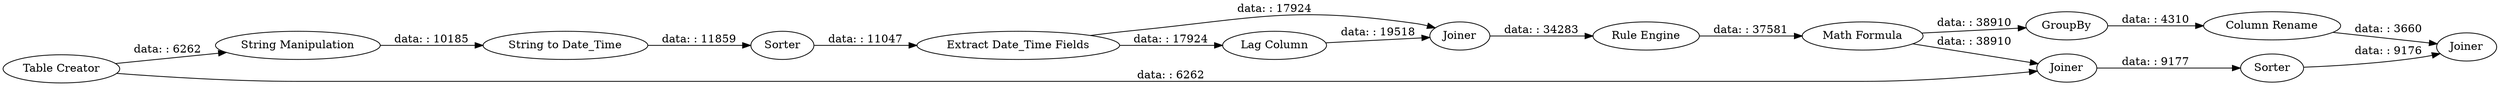 digraph {
	"8537253901080561127_22" [label=Joiner]
	"8537253901080561127_2" [label="String to Date_Time"]
	"8537253901080561127_19" [label="Column Rename"]
	"8537253901080561127_24" [label=Sorter]
	"8537253901080561127_13" [label="Rule Engine"]
	"8537253901080561127_23" [label=Sorter]
	"8537253901080561127_25" [label="Extract Date_Time Fields"]
	"8537253901080561127_3" [label="String Manipulation"]
	"8537253901080561127_7" [label="Math Formula"]
	"8537253901080561127_1" [label="Table Creator"]
	"8537253901080561127_14" [label=GroupBy]
	"8537253901080561127_21" [label=Joiner]
	"8537253901080561127_20" [label=Joiner]
	"8537253901080561127_10" [label="Lag Column"]
	"8537253901080561127_19" -> "8537253901080561127_22" [label="data: : 3660"]
	"8537253901080561127_7" -> "8537253901080561127_21" [label="data: : 38910"]
	"8537253901080561127_3" -> "8537253901080561127_2" [label="data: : 10185"]
	"8537253901080561127_2" -> "8537253901080561127_24" [label="data: : 11859"]
	"8537253901080561127_10" -> "8537253901080561127_20" [label="data: : 19518"]
	"8537253901080561127_1" -> "8537253901080561127_21" [label="data: : 6262"]
	"8537253901080561127_13" -> "8537253901080561127_7" [label="data: : 37581"]
	"8537253901080561127_23" -> "8537253901080561127_22" [label="data: : 9176"]
	"8537253901080561127_1" -> "8537253901080561127_3" [label="data: : 6262"]
	"8537253901080561127_7" -> "8537253901080561127_14" [label="data: : 38910"]
	"8537253901080561127_24" -> "8537253901080561127_25" [label="data: : 11047"]
	"8537253901080561127_25" -> "8537253901080561127_10" [label="data: : 17924"]
	"8537253901080561127_25" -> "8537253901080561127_20" [label="data: : 17924"]
	"8537253901080561127_20" -> "8537253901080561127_13" [label="data: : 34283"]
	"8537253901080561127_21" -> "8537253901080561127_23" [label="data: : 9177"]
	"8537253901080561127_14" -> "8537253901080561127_19" [label="data: : 4310"]
	rankdir=LR
}
